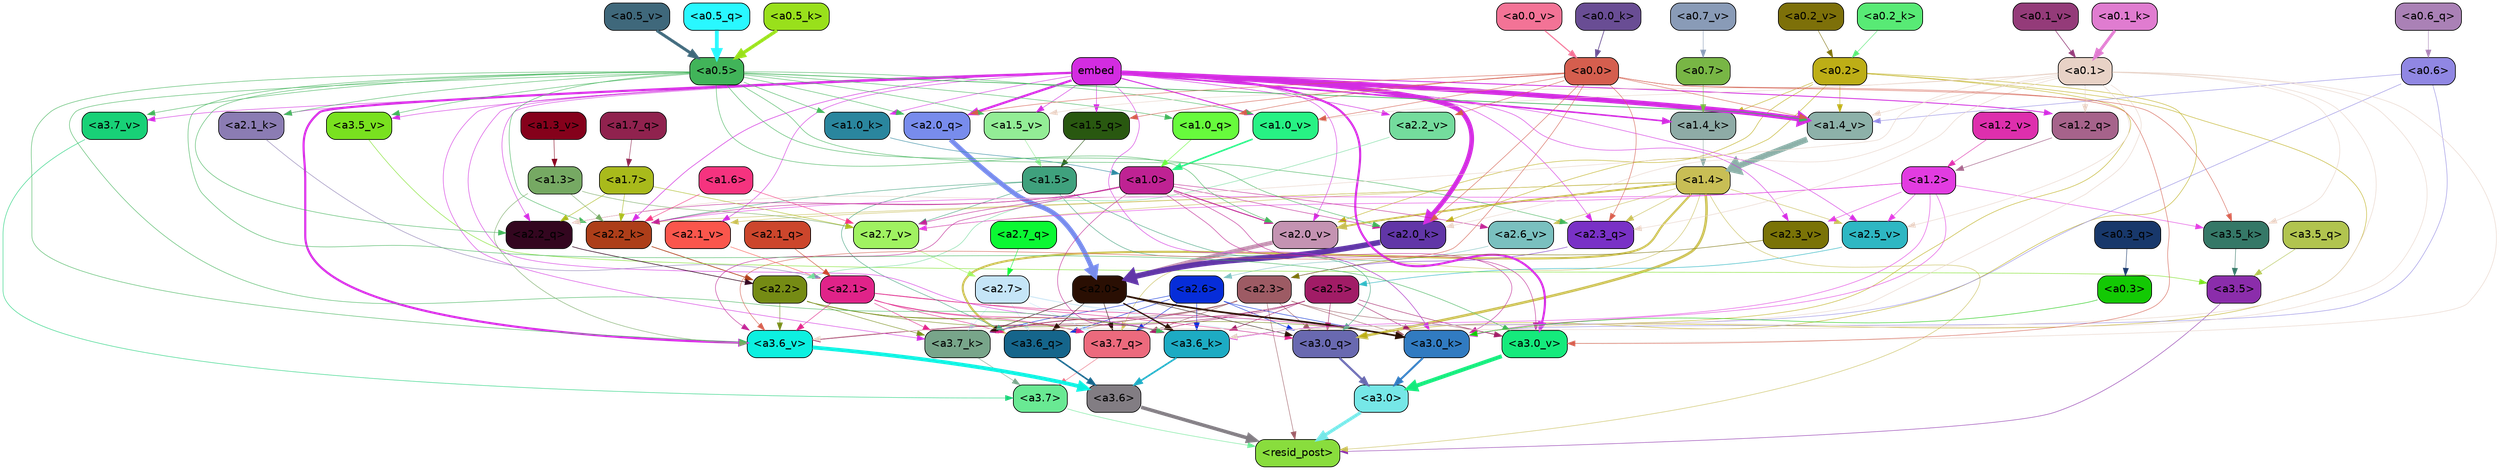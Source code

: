 strict digraph "" {
	graph [bgcolor=transparent,
		layout=dot,
		overlap=false,
		splines=true
	];
	"<a3.7>"	[color=black,
		fillcolor="#69e993",
		fontname=Helvetica,
		shape=box,
		style="filled, rounded"];
	"<resid_post>"	[color=black,
		fillcolor="#89dd3d",
		fontname=Helvetica,
		shape=box,
		style="filled, rounded"];
	"<a3.7>" -> "<resid_post>"	[color="#69e993",
		penwidth=0.6];
	"<a3.6>"	[color=black,
		fillcolor="#827d83",
		fontname=Helvetica,
		shape=box,
		style="filled, rounded"];
	"<a3.6>" -> "<resid_post>"	[color="#827d83",
		penwidth=4.646730065345764];
	"<a3.5>"	[color=black,
		fillcolor="#8b2dab",
		fontname=Helvetica,
		shape=box,
		style="filled, rounded"];
	"<a3.5>" -> "<resid_post>"	[color="#8b2dab",
		penwidth=0.6];
	"<a3.0>"	[color=black,
		fillcolor="#76e7e7",
		fontname=Helvetica,
		shape=box,
		style="filled, rounded"];
	"<a3.0>" -> "<resid_post>"	[color="#76e7e7",
		penwidth=4.323132634162903];
	"<a2.3>"	[color=black,
		fillcolor="#9d5b64",
		fontname=Helvetica,
		shape=box,
		style="filled, rounded"];
	"<a2.3>" -> "<resid_post>"	[color="#9d5b64",
		penwidth=0.6];
	"<a3.7_q>"	[color=black,
		fillcolor="#ec6a7d",
		fontname=Helvetica,
		shape=box,
		style="filled, rounded"];
	"<a2.3>" -> "<a3.7_q>"	[color="#9d5b64",
		penwidth=0.6];
	"<a3.6_q>"	[color=black,
		fillcolor="#15658b",
		fontname=Helvetica,
		shape=box,
		style="filled, rounded"];
	"<a2.3>" -> "<a3.6_q>"	[color="#9d5b64",
		penwidth=0.6];
	"<a3.0_q>"	[color=black,
		fillcolor="#6969b0",
		fontname=Helvetica,
		shape=box,
		style="filled, rounded"];
	"<a2.3>" -> "<a3.0_q>"	[color="#9d5b64",
		penwidth=0.6];
	"<a3.7_k>"	[color=black,
		fillcolor="#78a58a",
		fontname=Helvetica,
		shape=box,
		style="filled, rounded"];
	"<a2.3>" -> "<a3.7_k>"	[color="#9d5b64",
		penwidth=0.6];
	"<a3.0_k>"	[color=black,
		fillcolor="#317bc1",
		fontname=Helvetica,
		shape=box,
		style="filled, rounded"];
	"<a2.3>" -> "<a3.0_k>"	[color="#9d5b64",
		penwidth=0.6];
	"<a3.6_v>"	[color=black,
		fillcolor="#0df0e0",
		fontname=Helvetica,
		shape=box,
		style="filled, rounded"];
	"<a2.3>" -> "<a3.6_v>"	[color="#9d5b64",
		penwidth=0.6];
	"<a3.0_v>"	[color=black,
		fillcolor="#15ea7c",
		fontname=Helvetica,
		shape=box,
		style="filled, rounded"];
	"<a2.3>" -> "<a3.0_v>"	[color="#9d5b64",
		penwidth=0.6];
	"<a1.4>"	[color=black,
		fillcolor="#c8be55",
		fontname=Helvetica,
		shape=box,
		style="filled, rounded"];
	"<a1.4>" -> "<resid_post>"	[color="#c8be55",
		penwidth=0.6];
	"<a1.4>" -> "<a3.7_q>"	[color="#c8be55",
		penwidth=0.6];
	"<a1.4>" -> "<a3.6_q>"	[color="#c8be55",
		penwidth=2.700703263282776];
	"<a1.4>" -> "<a3.0_q>"	[color="#c8be55",
		penwidth=3.34255850315094];
	"<a2.3_q>"	[color=black,
		fillcolor="#7931c6",
		fontname=Helvetica,
		shape=box,
		style="filled, rounded"];
	"<a1.4>" -> "<a2.3_q>"	[color="#c8be55",
		penwidth=0.6];
	"<a2.2_k>"	[color=black,
		fillcolor="#ad3e19",
		fontname=Helvetica,
		shape=box,
		style="filled, rounded"];
	"<a1.4>" -> "<a2.2_k>"	[color="#c8be55",
		penwidth=0.6];
	"<a2.7_v>"	[color=black,
		fillcolor="#a0f261",
		fontname=Helvetica,
		shape=box,
		style="filled, rounded"];
	"<a1.4>" -> "<a2.7_v>"	[color="#c8be55",
		penwidth=0.6];
	"<a2.6_v>"	[color=black,
		fillcolor="#7ac0bf",
		fontname=Helvetica,
		shape=box,
		style="filled, rounded"];
	"<a1.4>" -> "<a2.6_v>"	[color="#c8be55",
		penwidth=0.6];
	"<a2.5_v>"	[color=black,
		fillcolor="#2eb7c3",
		fontname=Helvetica,
		shape=box,
		style="filled, rounded"];
	"<a1.4>" -> "<a2.5_v>"	[color="#c8be55",
		penwidth=0.6];
	"<a2.1_v>"	[color=black,
		fillcolor="#fa564c",
		fontname=Helvetica,
		shape=box,
		style="filled, rounded"];
	"<a1.4>" -> "<a2.1_v>"	[color="#c8be55",
		penwidth=0.6];
	"<a2.0_v>"	[color=black,
		fillcolor="#c493b2",
		fontname=Helvetica,
		shape=box,
		style="filled, rounded"];
	"<a1.4>" -> "<a2.0_v>"	[color="#c8be55",
		penwidth=2.387977123260498];
	"<a3.7_q>" -> "<a3.7>"	[color="#ec6a7d",
		penwidth=0.6];
	"<a3.6_q>" -> "<a3.6>"	[color="#15658b",
		penwidth=2.03758105635643];
	"<a3.5_q>"	[color=black,
		fillcolor="#b1c44f",
		fontname=Helvetica,
		shape=box,
		style="filled, rounded"];
	"<a3.5_q>" -> "<a3.5>"	[color="#b1c44f",
		penwidth=0.6];
	"<a3.0_q>" -> "<a3.0>"	[color="#6969b0",
		penwidth=2.8638100624084473];
	"<a3.7_k>" -> "<a3.7>"	[color="#78a58a",
		penwidth=0.6];
	"<a3.6_k>"	[color=black,
		fillcolor="#1dabc3",
		fontname=Helvetica,
		shape=box,
		style="filled, rounded"];
	"<a3.6_k>" -> "<a3.6>"	[color="#1dabc3",
		penwidth=2.174198240041733];
	"<a3.5_k>"	[color=black,
		fillcolor="#357867",
		fontname=Helvetica,
		shape=box,
		style="filled, rounded"];
	"<a3.5_k>" -> "<a3.5>"	[color="#357867",
		penwidth=0.6];
	"<a3.0_k>" -> "<a3.0>"	[color="#317bc1",
		penwidth=2.6274144649505615];
	"<a3.7_v>"	[color=black,
		fillcolor="#18d177",
		fontname=Helvetica,
		shape=box,
		style="filled, rounded"];
	"<a3.7_v>" -> "<a3.7>"	[color="#18d177",
		penwidth=0.6];
	"<a3.6_v>" -> "<a3.6>"	[color="#0df0e0",
		penwidth=5.002329230308533];
	"<a3.5_v>"	[color=black,
		fillcolor="#79e11f",
		fontname=Helvetica,
		shape=box,
		style="filled, rounded"];
	"<a3.5_v>" -> "<a3.5>"	[color="#79e11f",
		penwidth=0.6];
	"<a3.0_v>" -> "<a3.0>"	[color="#15ea7c",
		penwidth=5.188832879066467];
	"<a2.7>"	[color=black,
		fillcolor="#c5e5f7",
		fontname=Helvetica,
		shape=box,
		style="filled, rounded"];
	"<a2.7>" -> "<a3.7_q>"	[color="#c5e5f7",
		penwidth=0.6];
	"<a2.7>" -> "<a3.6_q>"	[color="#c5e5f7",
		penwidth=0.6];
	"<a2.7>" -> "<a3.0_q>"	[color="#c5e5f7",
		penwidth=0.6];
	"<a2.7>" -> "<a3.7_k>"	[color="#c5e5f7",
		penwidth=0.6];
	"<a2.7>" -> "<a3.0_k>"	[color="#c5e5f7",
		penwidth=0.6];
	"<a2.6>"	[color=black,
		fillcolor="#062dd9",
		fontname=Helvetica,
		shape=box,
		style="filled, rounded"];
	"<a2.6>" -> "<a3.7_q>"	[color="#062dd9",
		penwidth=0.6];
	"<a2.6>" -> "<a3.6_q>"	[color="#062dd9",
		penwidth=0.6];
	"<a2.6>" -> "<a3.0_q>"	[color="#062dd9",
		penwidth=0.6];
	"<a2.6>" -> "<a3.7_k>"	[color="#062dd9",
		penwidth=0.6];
	"<a2.6>" -> "<a3.6_k>"	[color="#062dd9",
		penwidth=0.6];
	"<a2.6>" -> "<a3.0_k>"	[color="#062dd9",
		penwidth=0.6];
	"<a2.5>"	[color=black,
		fillcolor="#a11c66",
		fontname=Helvetica,
		shape=box,
		style="filled, rounded"];
	"<a2.5>" -> "<a3.7_q>"	[color="#a11c66",
		penwidth=0.6];
	"<a2.5>" -> "<a3.0_q>"	[color="#a11c66",
		penwidth=0.6];
	"<a2.5>" -> "<a3.7_k>"	[color="#a11c66",
		penwidth=0.6];
	"<a2.5>" -> "<a3.6_k>"	[color="#a11c66",
		penwidth=0.6];
	"<a2.5>" -> "<a3.0_k>"	[color="#a11c66",
		penwidth=0.6];
	"<a2.5>" -> "<a3.6_v>"	[color="#a11c66",
		penwidth=0.6];
	"<a2.5>" -> "<a3.0_v>"	[color="#a11c66",
		penwidth=0.6];
	"<a2.2>"	[color=black,
		fillcolor="#758b14",
		fontname=Helvetica,
		shape=box,
		style="filled, rounded"];
	"<a2.2>" -> "<a3.7_q>"	[color="#758b14",
		penwidth=0.6];
	"<a2.2>" -> "<a3.7_k>"	[color="#758b14",
		penwidth=0.6];
	"<a2.2>" -> "<a3.6_k>"	[color="#758b14",
		penwidth=0.6];
	"<a2.2>" -> "<a3.0_k>"	[color="#758b14",
		penwidth=0.6];
	"<a2.2>" -> "<a3.6_v>"	[color="#758b14",
		penwidth=0.6];
	"<a2.1>"	[color=black,
		fillcolor="#e02389",
		fontname=Helvetica,
		shape=box,
		style="filled, rounded"];
	"<a2.1>" -> "<a3.7_q>"	[color="#e02389",
		penwidth=0.6];
	"<a2.1>" -> "<a3.6_q>"	[color="#e02389",
		penwidth=0.6];
	"<a2.1>" -> "<a3.0_q>"	[color="#e02389",
		penwidth=0.6];
	"<a2.1>" -> "<a3.7_k>"	[color="#e02389",
		penwidth=0.6];
	"<a2.1>" -> "<a3.6_k>"	[color="#e02389",
		penwidth=0.6];
	"<a2.1>" -> "<a3.0_k>"	[color="#e02389",
		penwidth=0.6];
	"<a2.1>" -> "<a3.6_v>"	[color="#e02389",
		penwidth=0.6];
	"<a2.0>"	[color=black,
		fillcolor="#2a0f03",
		fontname=Helvetica,
		shape=box,
		style="filled, rounded"];
	"<a2.0>" -> "<a3.7_q>"	[color="#2a0f03",
		penwidth=0.6];
	"<a2.0>" -> "<a3.6_q>"	[color="#2a0f03",
		penwidth=0.6];
	"<a2.0>" -> "<a3.0_q>"	[color="#2a0f03",
		penwidth=0.6];
	"<a2.0>" -> "<a3.7_k>"	[color="#2a0f03",
		penwidth=0.6];
	"<a2.0>" -> "<a3.6_k>"	[color="#2a0f03",
		penwidth=1.6454488784074783];
	"<a2.0>" -> "<a3.0_k>"	[color="#2a0f03",
		penwidth=2.2218968719244003];
	"<a1.5>"	[color=black,
		fillcolor="#3fa17d",
		fontname=Helvetica,
		shape=box,
		style="filled, rounded"];
	"<a1.5>" -> "<a3.6_q>"	[color="#3fa17d",
		penwidth=0.6];
	"<a1.5>" -> "<a3.0_q>"	[color="#3fa17d",
		penwidth=0.6];
	"<a1.5>" -> "<a3.0_k>"	[color="#3fa17d",
		penwidth=0.6];
	"<a1.5>" -> "<a2.2_k>"	[color="#3fa17d",
		penwidth=0.6];
	"<a1.5>" -> "<a2.7_v>"	[color="#3fa17d",
		penwidth=0.6];
	"<a0.2>"	[color=black,
		fillcolor="#bdae16",
		fontname=Helvetica,
		shape=box,
		style="filled, rounded"];
	"<a0.2>" -> "<a3.0_q>"	[color="#bdae16",
		penwidth=0.6];
	"<a0.2>" -> "<a3.6_k>"	[color="#bdae16",
		penwidth=0.6];
	"<a0.2>" -> "<a3.0_k>"	[color="#bdae16",
		penwidth=0.6];
	"<a2.0_k>"	[color=black,
		fillcolor="#6136a7",
		fontname=Helvetica,
		shape=box,
		style="filled, rounded"];
	"<a0.2>" -> "<a2.0_k>"	[color="#bdae16",
		penwidth=0.6];
	"<a0.2>" -> "<a2.0_v>"	[color="#bdae16",
		penwidth=0.6];
	"<a1.4_k>"	[color=black,
		fillcolor="#8eaba6",
		fontname=Helvetica,
		shape=box,
		style="filled, rounded"];
	"<a0.2>" -> "<a1.4_k>"	[color="#bdae16",
		penwidth=0.6];
	"<a1.4_v>"	[color=black,
		fillcolor="#8db1a9",
		fontname=Helvetica,
		shape=box,
		style="filled, rounded"];
	"<a0.2>" -> "<a1.4_v>"	[color="#bdae16",
		penwidth=0.6];
	embed	[color=black,
		fillcolor="#d32ce1",
		fontname=Helvetica,
		shape=box,
		style="filled, rounded"];
	embed -> "<a3.7_k>"	[color="#d32ce1",
		penwidth=0.6];
	embed -> "<a3.6_k>"	[color="#d32ce1",
		penwidth=0.6];
	embed -> "<a3.0_k>"	[color="#d32ce1",
		penwidth=0.6];
	embed -> "<a3.7_v>"	[color="#d32ce1",
		penwidth=0.6];
	embed -> "<a3.6_v>"	[color="#d32ce1",
		penwidth=2.8301228284835815];
	embed -> "<a3.5_v>"	[color="#d32ce1",
		penwidth=0.6];
	embed -> "<a3.0_v>"	[color="#d32ce1",
		penwidth=2.7660785913467407];
	embed -> "<a2.3_q>"	[color="#d32ce1",
		penwidth=0.6];
	"<a2.2_q>"	[color=black,
		fillcolor="#33061f",
		fontname=Helvetica,
		shape=box,
		style="filled, rounded"];
	embed -> "<a2.2_q>"	[color="#d32ce1",
		penwidth=0.6];
	"<a2.0_q>"	[color=black,
		fillcolor="#788cec",
		fontname=Helvetica,
		shape=box,
		style="filled, rounded"];
	embed -> "<a2.0_q>"	[color="#d32ce1",
		penwidth=2.918822765350342];
	embed -> "<a2.2_k>"	[color="#d32ce1",
		penwidth=0.7099294662475586];
	"<a2.1_k>"	[color=black,
		fillcolor="#8b7cb3",
		fontname=Helvetica,
		shape=box,
		style="filled, rounded"];
	embed -> "<a2.1_k>"	[color="#d32ce1",
		penwidth=0.6];
	embed -> "<a2.0_k>"	[color="#d32ce1",
		penwidth=6.075345039367676];
	embed -> "<a2.5_v>"	[color="#d32ce1",
		penwidth=0.6];
	"<a2.3_v>"	[color=black,
		fillcolor="#7a7307",
		fontname=Helvetica,
		shape=box,
		style="filled, rounded"];
	embed -> "<a2.3_v>"	[color="#d32ce1",
		penwidth=0.6];
	"<a2.2_v>"	[color=black,
		fillcolor="#74dc9d",
		fontname=Helvetica,
		shape=box,
		style="filled, rounded"];
	embed -> "<a2.2_v>"	[color="#d32ce1",
		penwidth=0.6909599304199219];
	embed -> "<a2.1_v>"	[color="#d32ce1",
		penwidth=0.6];
	embed -> "<a2.0_v>"	[color="#d32ce1",
		penwidth=0.6];
	"<a1.5_q>"	[color=black,
		fillcolor="#295810",
		fontname=Helvetica,
		shape=box,
		style="filled, rounded"];
	embed -> "<a1.5_q>"	[color="#d32ce1",
		penwidth=0.6];
	"<a1.2_q>"	[color=black,
		fillcolor="#a6638b",
		fontname=Helvetica,
		shape=box,
		style="filled, rounded"];
	embed -> "<a1.2_q>"	[color="#d32ce1",
		penwidth=1.1075286865234375];
	embed -> "<a1.4_k>"	[color="#d32ce1",
		penwidth=2.043105125427246];
	"<a1.0_k>"	[color=black,
		fillcolor="#2a869e",
		fontname=Helvetica,
		shape=box,
		style="filled, rounded"];
	embed -> "<a1.0_k>"	[color="#d32ce1",
		penwidth=0.6];
	"<a1.5_v>"	[color=black,
		fillcolor="#93ed96",
		fontname=Helvetica,
		shape=box,
		style="filled, rounded"];
	embed -> "<a1.5_v>"	[color="#d32ce1",
		penwidth=0.6];
	embed -> "<a1.4_v>"	[color="#d32ce1",
		penwidth=6.46385931968689];
	"<a1.0_v>"	[color=black,
		fillcolor="#27f284",
		fontname=Helvetica,
		shape=box,
		style="filled, rounded"];
	embed -> "<a1.0_v>"	[color="#d32ce1",
		penwidth=1.273291826248169];
	"<a1.2>"	[color=black,
		fillcolor="#e23ce1",
		fontname=Helvetica,
		shape=box,
		style="filled, rounded"];
	"<a1.2>" -> "<a3.6_k>"	[color="#e23ce1",
		penwidth=0.6];
	"<a1.2>" -> "<a3.5_k>"	[color="#e23ce1",
		penwidth=0.6];
	"<a1.2>" -> "<a3.0_k>"	[color="#e23ce1",
		penwidth=0.6];
	"<a1.2>" -> "<a2.2_k>"	[color="#e23ce1",
		penwidth=0.6];
	"<a1.2>" -> "<a2.7_v>"	[color="#e23ce1",
		penwidth=0.6];
	"<a1.2>" -> "<a2.5_v>"	[color="#e23ce1",
		penwidth=0.6];
	"<a1.2>" -> "<a2.3_v>"	[color="#e23ce1",
		penwidth=0.6];
	"<a1.0>"	[color=black,
		fillcolor="#bf2293",
		fontname=Helvetica,
		shape=box,
		style="filled, rounded"];
	"<a1.0>" -> "<a3.6_k>"	[color="#bf2293",
		penwidth=0.6];
	"<a1.0>" -> "<a3.0_k>"	[color="#bf2293",
		penwidth=0.6];
	"<a1.0>" -> "<a3.6_v>"	[color="#bf2293",
		penwidth=0.6];
	"<a1.0>" -> "<a3.0_v>"	[color="#bf2293",
		penwidth=0.6];
	"<a1.0>" -> "<a2.2_q>"	[color="#bf2293",
		penwidth=0.6];
	"<a1.0>" -> "<a2.2_k>"	[color="#bf2293",
		penwidth=0.6];
	"<a1.0>" -> "<a2.0_k>"	[color="#bf2293",
		penwidth=0.6];
	"<a1.0>" -> "<a2.7_v>"	[color="#bf2293",
		penwidth=0.6];
	"<a1.0>" -> "<a2.6_v>"	[color="#bf2293",
		penwidth=0.6];
	"<a1.0>" -> "<a2.0_v>"	[color="#bf2293",
		penwidth=1.2435333728790283];
	"<a0.6>"	[color=black,
		fillcolor="#9087e3",
		fontname=Helvetica,
		shape=box,
		style="filled, rounded"];
	"<a0.6>" -> "<a3.6_k>"	[color="#9087e3",
		penwidth=0.6];
	"<a0.6>" -> "<a3.0_k>"	[color="#9087e3",
		penwidth=0.6];
	"<a0.6>" -> "<a1.4_v>"	[color="#9087e3",
		penwidth=0.6];
	"<a0.5>"	[color=black,
		fillcolor="#41b459",
		fontname=Helvetica,
		shape=box,
		style="filled, rounded"];
	"<a0.5>" -> "<a3.6_k>"	[color="#41b459",
		penwidth=0.6];
	"<a0.5>" -> "<a3.7_v>"	[color="#41b459",
		penwidth=0.6];
	"<a0.5>" -> "<a3.6_v>"	[color="#41b459",
		penwidth=0.6];
	"<a0.5>" -> "<a3.5_v>"	[color="#41b459",
		penwidth=0.6];
	"<a0.5>" -> "<a3.0_v>"	[color="#41b459",
		penwidth=0.6124261617660522];
	"<a0.5>" -> "<a2.3_q>"	[color="#41b459",
		penwidth=0.6];
	"<a0.5>" -> "<a2.2_q>"	[color="#41b459",
		penwidth=0.6];
	"<a0.5>" -> "<a2.0_q>"	[color="#41b459",
		penwidth=0.6];
	"<a0.5>" -> "<a2.2_k>"	[color="#41b459",
		penwidth=0.6];
	"<a0.5>" -> "<a2.1_k>"	[color="#41b459",
		penwidth=0.6];
	"<a0.5>" -> "<a2.0_k>"	[color="#41b459",
		penwidth=0.6112704277038574];
	"<a0.5>" -> "<a2.0_v>"	[color="#41b459",
		penwidth=0.6];
	"<a1.0_q>"	[color=black,
		fillcolor="#67fb3c",
		fontname=Helvetica,
		shape=box,
		style="filled, rounded"];
	"<a0.5>" -> "<a1.0_q>"	[color="#41b459",
		penwidth=0.6];
	"<a0.5>" -> "<a1.0_k>"	[color="#41b459",
		penwidth=0.6];
	"<a0.5>" -> "<a1.5_v>"	[color="#41b459",
		penwidth=0.6];
	"<a0.5>" -> "<a1.4_v>"	[color="#41b459",
		penwidth=0.9145197868347168];
	"<a0.5>" -> "<a1.0_v>"	[color="#41b459",
		penwidth=0.6];
	"<a0.1>"	[color=black,
		fillcolor="#e8d2c6",
		fontname=Helvetica,
		shape=box,
		style="filled, rounded"];
	"<a0.1>" -> "<a3.6_k>"	[color="#e8d2c6",
		penwidth=0.6];
	"<a0.1>" -> "<a3.5_k>"	[color="#e8d2c6",
		penwidth=0.6];
	"<a0.1>" -> "<a3.0_k>"	[color="#e8d2c6",
		penwidth=0.6];
	"<a0.1>" -> "<a3.6_v>"	[color="#e8d2c6",
		penwidth=0.6];
	"<a0.1>" -> "<a3.0_v>"	[color="#e8d2c6",
		penwidth=0.6];
	"<a0.1>" -> "<a2.3_q>"	[color="#e8d2c6",
		penwidth=0.6];
	"<a0.1>" -> "<a2.2_q>"	[color="#e8d2c6",
		penwidth=0.6];
	"<a0.1>" -> "<a2.0_k>"	[color="#e8d2c6",
		penwidth=0.6];
	"<a0.1>" -> "<a2.5_v>"	[color="#e8d2c6",
		penwidth=0.6];
	"<a0.1>" -> "<a1.2_q>"	[color="#e8d2c6",
		penwidth=0.6];
	"<a0.1>" -> "<a1.5_v>"	[color="#e8d2c6",
		penwidth=0.6];
	"<a0.1>" -> "<a1.4_v>"	[color="#e8d2c6",
		penwidth=0.6];
	"<a0.1>" -> "<a1.0_v>"	[color="#e8d2c6",
		penwidth=0.6];
	"<a0.0>"	[color=black,
		fillcolor="#d55e4e",
		fontname=Helvetica,
		shape=box,
		style="filled, rounded"];
	"<a0.0>" -> "<a3.5_k>"	[color="#d55e4e",
		penwidth=0.6];
	"<a0.0>" -> "<a3.6_v>"	[color="#d55e4e",
		penwidth=0.6];
	"<a0.0>" -> "<a3.0_v>"	[color="#d55e4e",
		penwidth=0.6];
	"<a0.0>" -> "<a2.3_q>"	[color="#d55e4e",
		penwidth=0.6];
	"<a0.0>" -> "<a2.0_q>"	[color="#d55e4e",
		penwidth=0.6];
	"<a0.0>" -> "<a2.0_k>"	[color="#d55e4e",
		penwidth=0.6];
	"<a0.0>" -> "<a2.2_v>"	[color="#d55e4e",
		penwidth=0.6];
	"<a0.0>" -> "<a1.5_q>"	[color="#d55e4e",
		penwidth=0.6];
	"<a0.0>" -> "<a1.0_q>"	[color="#d55e4e",
		penwidth=0.6];
	"<a0.0>" -> "<a1.4_v>"	[color="#d55e4e",
		penwidth=0.6];
	"<a0.0>" -> "<a1.0_v>"	[color="#d55e4e",
		penwidth=0.6];
	"<a0.3>"	[color=black,
		fillcolor="#13c904",
		fontname=Helvetica,
		shape=box,
		style="filled, rounded"];
	"<a0.3>" -> "<a3.0_k>"	[color="#13c904",
		penwidth=0.6];
	"<a1.3>"	[color=black,
		fillcolor="#76a963",
		fontname=Helvetica,
		shape=box,
		style="filled, rounded"];
	"<a1.3>" -> "<a3.6_v>"	[color="#76a963",
		penwidth=0.6];
	"<a1.3>" -> "<a2.2_k>"	[color="#76a963",
		penwidth=0.6];
	"<a1.3>" -> "<a2.7_v>"	[color="#76a963",
		penwidth=0.6];
	"<a2.7_q>"	[color=black,
		fillcolor="#0bf833",
		fontname=Helvetica,
		shape=box,
		style="filled, rounded"];
	"<a2.7_q>" -> "<a2.7>"	[color="#0bf833",
		penwidth=0.6];
	"<a2.3_q>" -> "<a2.3>"	[color="#7931c6",
		penwidth=0.6];
	"<a2.2_q>" -> "<a2.2>"	[color="#33061f",
		penwidth=0.8114519119262695];
	"<a2.1_q>"	[color=black,
		fillcolor="#cc462c",
		fontname=Helvetica,
		shape=box,
		style="filled, rounded"];
	"<a2.1_q>" -> "<a2.1>"	[color="#cc462c",
		penwidth=0.6];
	"<a2.0_q>" -> "<a2.0>"	[color="#788cec",
		penwidth=6.2323237657547];
	"<a2.2_k>" -> "<a2.2>"	[color="#ad3e19",
		penwidth=0.9331893920898438];
	"<a2.1_k>" -> "<a2.1>"	[color="#8b7cb3",
		penwidth=0.6];
	"<a2.0_k>" -> "<a2.0>"	[color="#6136a7",
		penwidth=7.158664226531982];
	"<a2.7_v>" -> "<a2.7>"	[color="#a0f261",
		penwidth=0.6];
	"<a2.6_v>" -> "<a2.6>"	[color="#7ac0bf",
		penwidth=0.6];
	"<a2.5_v>" -> "<a2.5>"	[color="#2eb7c3",
		penwidth=0.6657319068908691];
	"<a2.3_v>" -> "<a2.3>"	[color="#7a7307",
		penwidth=0.6];
	"<a2.2_v>" -> "<a2.2>"	[color="#74dc9d",
		penwidth=0.6];
	"<a2.1_v>" -> "<a2.1>"	[color="#fa564c",
		penwidth=0.6];
	"<a2.0_v>" -> "<a2.0>"	[color="#c493b2",
		penwidth=5.380099236965179];
	"<a1.7>"	[color=black,
		fillcolor="#a9ba1b",
		fontname=Helvetica,
		shape=box,
		style="filled, rounded"];
	"<a1.7>" -> "<a2.2_q>"	[color="#a9ba1b",
		penwidth=0.6];
	"<a1.7>" -> "<a2.2_k>"	[color="#a9ba1b",
		penwidth=0.6];
	"<a1.7>" -> "<a2.7_v>"	[color="#a9ba1b",
		penwidth=0.6];
	"<a1.6>"	[color=black,
		fillcolor="#f5337f",
		fontname=Helvetica,
		shape=box,
		style="filled, rounded"];
	"<a1.6>" -> "<a2.2_k>"	[color="#f5337f",
		penwidth=0.6];
	"<a1.6>" -> "<a2.7_v>"	[color="#f5337f",
		penwidth=0.6];
	"<a1.7_q>"	[color=black,
		fillcolor="#90224e",
		fontname=Helvetica,
		shape=box,
		style="filled, rounded"];
	"<a1.7_q>" -> "<a1.7>"	[color="#90224e",
		penwidth=0.6];
	"<a1.5_q>" -> "<a1.5>"	[color="#295810",
		penwidth=0.6];
	"<a1.2_q>" -> "<a1.2>"	[color="#a6638b",
		penwidth=0.6965713500976562];
	"<a1.0_q>" -> "<a1.0>"	[color="#67fb3c",
		penwidth=0.6];
	"<a1.4_k>" -> "<a1.4>"	[color="#8eaba6",
		penwidth=0.6];
	"<a1.0_k>" -> "<a1.0>"	[color="#2a869e",
		penwidth=0.6];
	"<a1.5_v>" -> "<a1.5>"	[color="#93ed96",
		penwidth=0.6];
	"<a1.4_v>" -> "<a1.4>"	[color="#8db1a9",
		penwidth=7.649995803833008];
	"<a1.3_v>"	[color=black,
		fillcolor="#85011b",
		fontname=Helvetica,
		shape=box,
		style="filled, rounded"];
	"<a1.3_v>" -> "<a1.3>"	[color="#85011b",
		penwidth=0.6];
	"<a1.2_v>"	[color=black,
		fillcolor="#de2fad",
		fontname=Helvetica,
		shape=box,
		style="filled, rounded"];
	"<a1.2_v>" -> "<a1.2>"	[color="#de2fad",
		penwidth=0.6];
	"<a1.0_v>" -> "<a1.0>"	[color="#27f284",
		penwidth=2.050852060317993];
	"<a0.7>"	[color=black,
		fillcolor="#78b645",
		fontname=Helvetica,
		shape=box,
		style="filled, rounded"];
	"<a0.7>" -> "<a1.4_k>"	[color="#78b645",
		penwidth=0.6];
	"<a0.6_q>"	[color=black,
		fillcolor="#aa81b6",
		fontname=Helvetica,
		shape=box,
		style="filled, rounded"];
	"<a0.6_q>" -> "<a0.6>"	[color="#aa81b6",
		penwidth=0.6];
	"<a0.5_q>"	[color=black,
		fillcolor="#29f8ff",
		fontname=Helvetica,
		shape=box,
		style="filled, rounded"];
	"<a0.5_q>" -> "<a0.5>"	[color="#29f8ff",
		penwidth=4.9415271282196045];
	"<a0.3_q>"	[color=black,
		fillcolor="#18386b",
		fontname=Helvetica,
		shape=box,
		style="filled, rounded"];
	"<a0.3_q>" -> "<a0.3>"	[color="#18386b",
		penwidth=0.6];
	"<a0.5_k>"	[color=black,
		fillcolor="#99e01b",
		fontname=Helvetica,
		shape=box,
		style="filled, rounded"];
	"<a0.5_k>" -> "<a0.5>"	[color="#99e01b",
		penwidth=4.382697105407715];
	"<a0.2_k>"	[color=black,
		fillcolor="#58ea75",
		fontname=Helvetica,
		shape=box,
		style="filled, rounded"];
	"<a0.2_k>" -> "<a0.2>"	[color="#58ea75",
		penwidth=0.6394491195678711];
	"<a0.1_k>"	[color=black,
		fillcolor="#e07cd0",
		fontname=Helvetica,
		shape=box,
		style="filled, rounded"];
	"<a0.1_k>" -> "<a0.1>"	[color="#e07cd0",
		penwidth=3.9428932666778564];
	"<a0.0_k>"	[color=black,
		fillcolor="#694d94",
		fontname=Helvetica,
		shape=box,
		style="filled, rounded"];
	"<a0.0_k>" -> "<a0.0>"	[color="#694d94",
		penwidth=0.9280776977539062];
	"<a0.7_v>"	[color=black,
		fillcolor="#899bb7",
		fontname=Helvetica,
		shape=box,
		style="filled, rounded"];
	"<a0.7_v>" -> "<a0.7>"	[color="#899bb7",
		penwidth=0.6];
	"<a0.5_v>"	[color=black,
		fillcolor="#3f687b",
		fontname=Helvetica,
		shape=box,
		style="filled, rounded"];
	"<a0.5_v>" -> "<a0.5>"	[color="#3f687b",
		penwidth=3.8846328258514404];
	"<a0.2_v>"	[color=black,
		fillcolor="#7d7009",
		fontname=Helvetica,
		shape=box,
		style="filled, rounded"];
	"<a0.2_v>" -> "<a0.2>"	[color="#7d7009",
		penwidth=0.6];
	"<a0.1_v>"	[color=black,
		fillcolor="#943b79",
		fontname=Helvetica,
		shape=box,
		style="filled, rounded"];
	"<a0.1_v>" -> "<a0.1>"	[color="#943b79",
		penwidth=0.8284716606140137];
	"<a0.0_v>"	[color=black,
		fillcolor="#f37396",
		fontname=Helvetica,
		shape=box,
		style="filled, rounded"];
	"<a0.0_v>" -> "<a0.0>"	[color="#f37396",
		penwidth=1.44976806640625];
}
